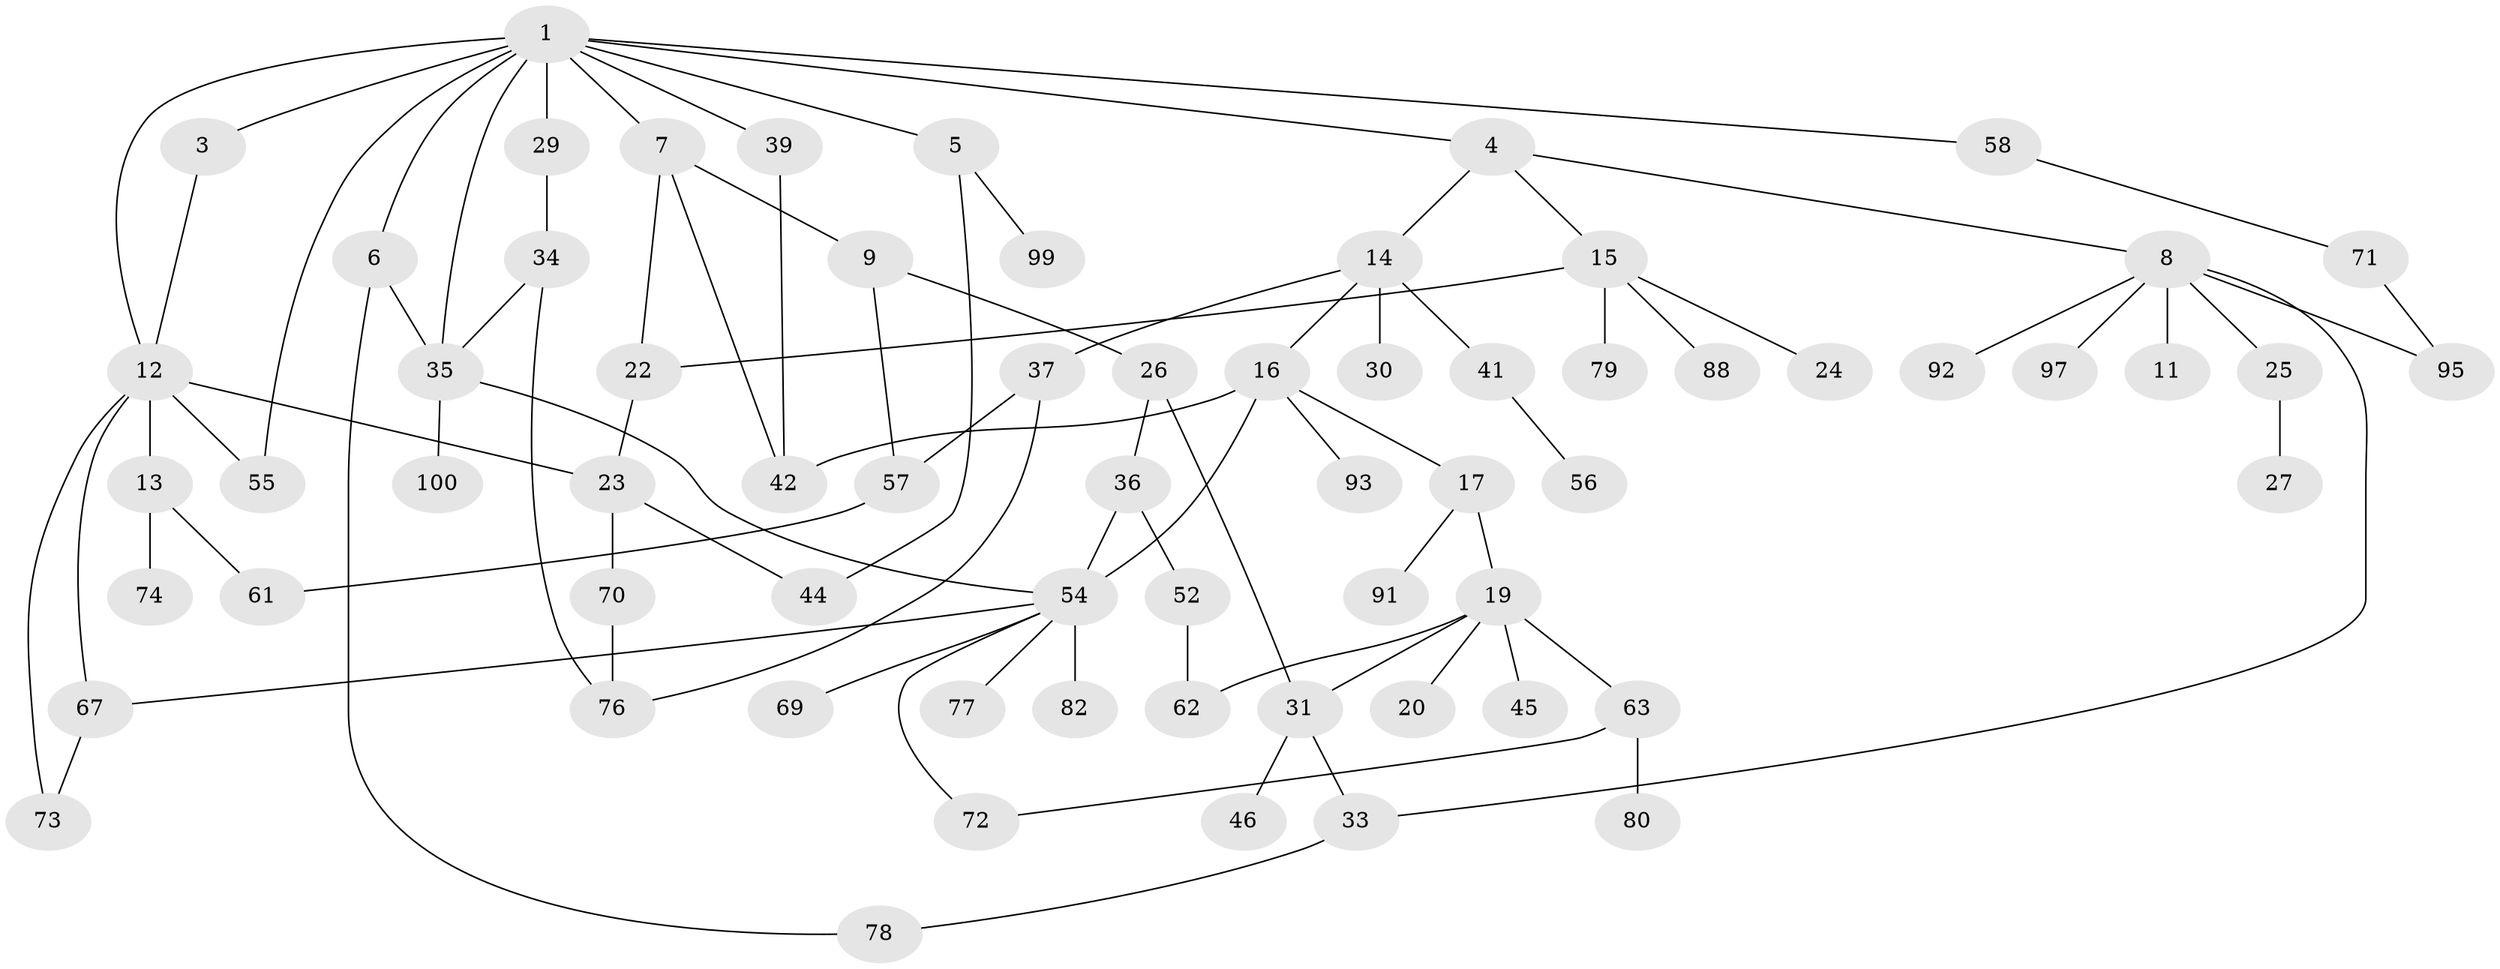 // original degree distribution, {11: 0.01, 2: 0.31, 5: 0.03, 3: 0.25, 4: 0.07, 1: 0.28, 6: 0.04, 7: 0.01}
// Generated by graph-tools (version 1.1) at 2025/54/02/21/25 11:54:43]
// undirected, 67 vertices, 89 edges
graph export_dot {
graph [start="1"]
  node [color=gray90,style=filled];
  1 [super="+2"];
  3;
  4 [super="+89"];
  5 [super="+32"];
  6 [super="+60"];
  7 [super="+68"];
  8 [super="+10"];
  9 [super="+21"];
  11;
  12 [super="+47"];
  13 [super="+38"];
  14 [super="+53"];
  15 [super="+94"];
  16 [super="+18"];
  17;
  19 [super="+66"];
  20 [super="+28"];
  22;
  23 [super="+49"];
  24;
  25;
  26 [super="+40"];
  27 [super="+85"];
  29;
  30 [super="+96"];
  31 [super="+43"];
  33 [super="+51"];
  34;
  35 [super="+98"];
  36 [super="+50"];
  37;
  39 [super="+48"];
  41;
  42 [super="+65"];
  44;
  45;
  46;
  52 [super="+86"];
  54 [super="+59"];
  55 [super="+64"];
  56;
  57 [super="+75"];
  58;
  61;
  62;
  63 [super="+83"];
  67;
  69 [super="+90"];
  70 [super="+81"];
  71 [super="+87"];
  72;
  73;
  74;
  76 [super="+84"];
  77;
  78;
  79;
  80;
  82;
  88;
  91;
  92;
  93;
  95;
  97;
  99;
  100;
  1 -- 3;
  1 -- 4;
  1 -- 5;
  1 -- 6;
  1 -- 7;
  1 -- 39;
  1 -- 58;
  1 -- 35;
  1 -- 29;
  1 -- 12;
  1 -- 55;
  3 -- 12;
  4 -- 8;
  4 -- 14;
  4 -- 15;
  5 -- 99;
  5 -- 44;
  6 -- 35;
  6 -- 78;
  7 -- 9;
  7 -- 22;
  7 -- 42;
  8 -- 92;
  8 -- 95;
  8 -- 97;
  8 -- 25;
  8 -- 11;
  8 -- 33;
  9 -- 26;
  9 -- 57;
  12 -- 13;
  12 -- 73;
  12 -- 67;
  12 -- 55;
  12 -- 23;
  13 -- 74;
  13 -- 61;
  14 -- 16;
  14 -- 30;
  14 -- 37;
  14 -- 41;
  15 -- 22;
  15 -- 24;
  15 -- 79;
  15 -- 88;
  16 -- 17;
  16 -- 42;
  16 -- 93;
  16 -- 54;
  17 -- 19;
  17 -- 91;
  19 -- 20;
  19 -- 31;
  19 -- 45;
  19 -- 63 [weight=2];
  19 -- 62;
  22 -- 23;
  23 -- 44;
  23 -- 70 [weight=2];
  25 -- 27;
  26 -- 36;
  26 -- 31;
  29 -- 34;
  31 -- 46;
  31 -- 33;
  33 -- 78;
  34 -- 35;
  34 -- 76;
  35 -- 54;
  35 -- 100;
  36 -- 54;
  36 -- 52;
  37 -- 57;
  37 -- 76;
  39 -- 42;
  41 -- 56;
  52 -- 62 [weight=2];
  54 -- 69;
  54 -- 77;
  54 -- 82;
  54 -- 67;
  54 -- 72;
  57 -- 61;
  58 -- 71;
  63 -- 80;
  63 -- 72;
  67 -- 73;
  70 -- 76;
  71 -- 95;
}
